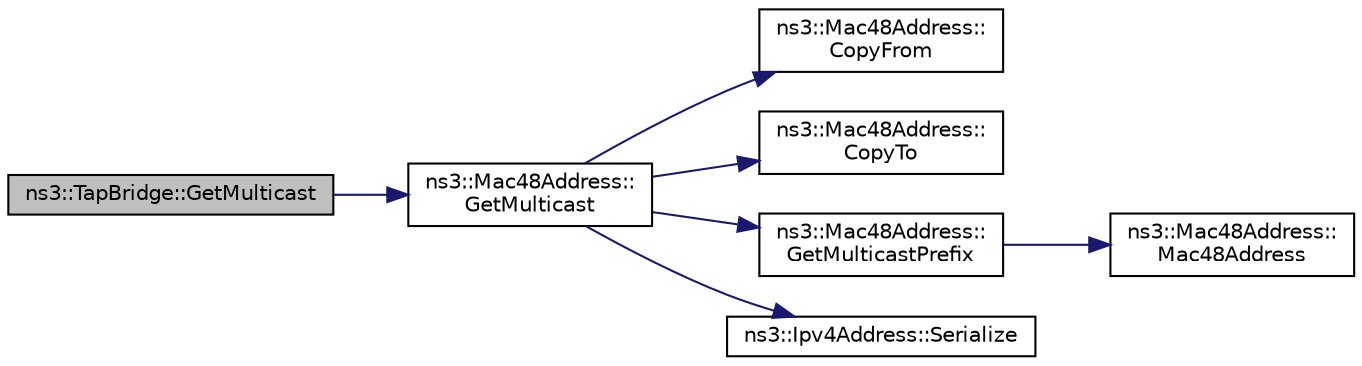 digraph "ns3::TapBridge::GetMulticast"
{
 // LATEX_PDF_SIZE
  edge [fontname="Helvetica",fontsize="10",labelfontname="Helvetica",labelfontsize="10"];
  node [fontname="Helvetica",fontsize="10",shape=record];
  rankdir="LR";
  Node1 [label="ns3::TapBridge::GetMulticast",height=0.2,width=0.4,color="black", fillcolor="grey75", style="filled", fontcolor="black",tooltip="Get the MAC multicast address corresponding to the IPv6 address provided."];
  Node1 -> Node2 [color="midnightblue",fontsize="10",style="solid",fontname="Helvetica"];
  Node2 [label="ns3::Mac48Address::\lGetMulticast",height=0.2,width=0.4,color="black", fillcolor="white", style="filled",URL="$classns3_1_1_mac48_address.html#a23d170f8c7a7d90a8110425620285819",tooltip=" "];
  Node2 -> Node3 [color="midnightblue",fontsize="10",style="solid",fontname="Helvetica"];
  Node3 [label="ns3::Mac48Address::\lCopyFrom",height=0.2,width=0.4,color="black", fillcolor="white", style="filled",URL="$classns3_1_1_mac48_address.html#a62033fab3f2c573f0cc0be1121d493d2",tooltip=" "];
  Node2 -> Node4 [color="midnightblue",fontsize="10",style="solid",fontname="Helvetica"];
  Node4 [label="ns3::Mac48Address::\lCopyTo",height=0.2,width=0.4,color="black", fillcolor="white", style="filled",URL="$classns3_1_1_mac48_address.html#aee207644fc383b292fedfa6fba3df91f",tooltip=" "];
  Node2 -> Node5 [color="midnightblue",fontsize="10",style="solid",fontname="Helvetica"];
  Node5 [label="ns3::Mac48Address::\lGetMulticastPrefix",height=0.2,width=0.4,color="black", fillcolor="white", style="filled",URL="$classns3_1_1_mac48_address.html#a972212d7b69ef0beab1048c733619b3a",tooltip=" "];
  Node5 -> Node6 [color="midnightblue",fontsize="10",style="solid",fontname="Helvetica"];
  Node6 [label="ns3::Mac48Address::\lMac48Address",height=0.2,width=0.4,color="black", fillcolor="white", style="filled",URL="$classns3_1_1_mac48_address.html#a17882c09fc6317d5bcf4efdb62a37d07",tooltip=" "];
  Node2 -> Node7 [color="midnightblue",fontsize="10",style="solid",fontname="Helvetica"];
  Node7 [label="ns3::Ipv4Address::Serialize",height=0.2,width=0.4,color="black", fillcolor="white", style="filled",URL="$classns3_1_1_ipv4_address.html#aab62842fa20761be56ad5d20c207cef5",tooltip="Serialize this address to a 4-byte buffer."];
}
